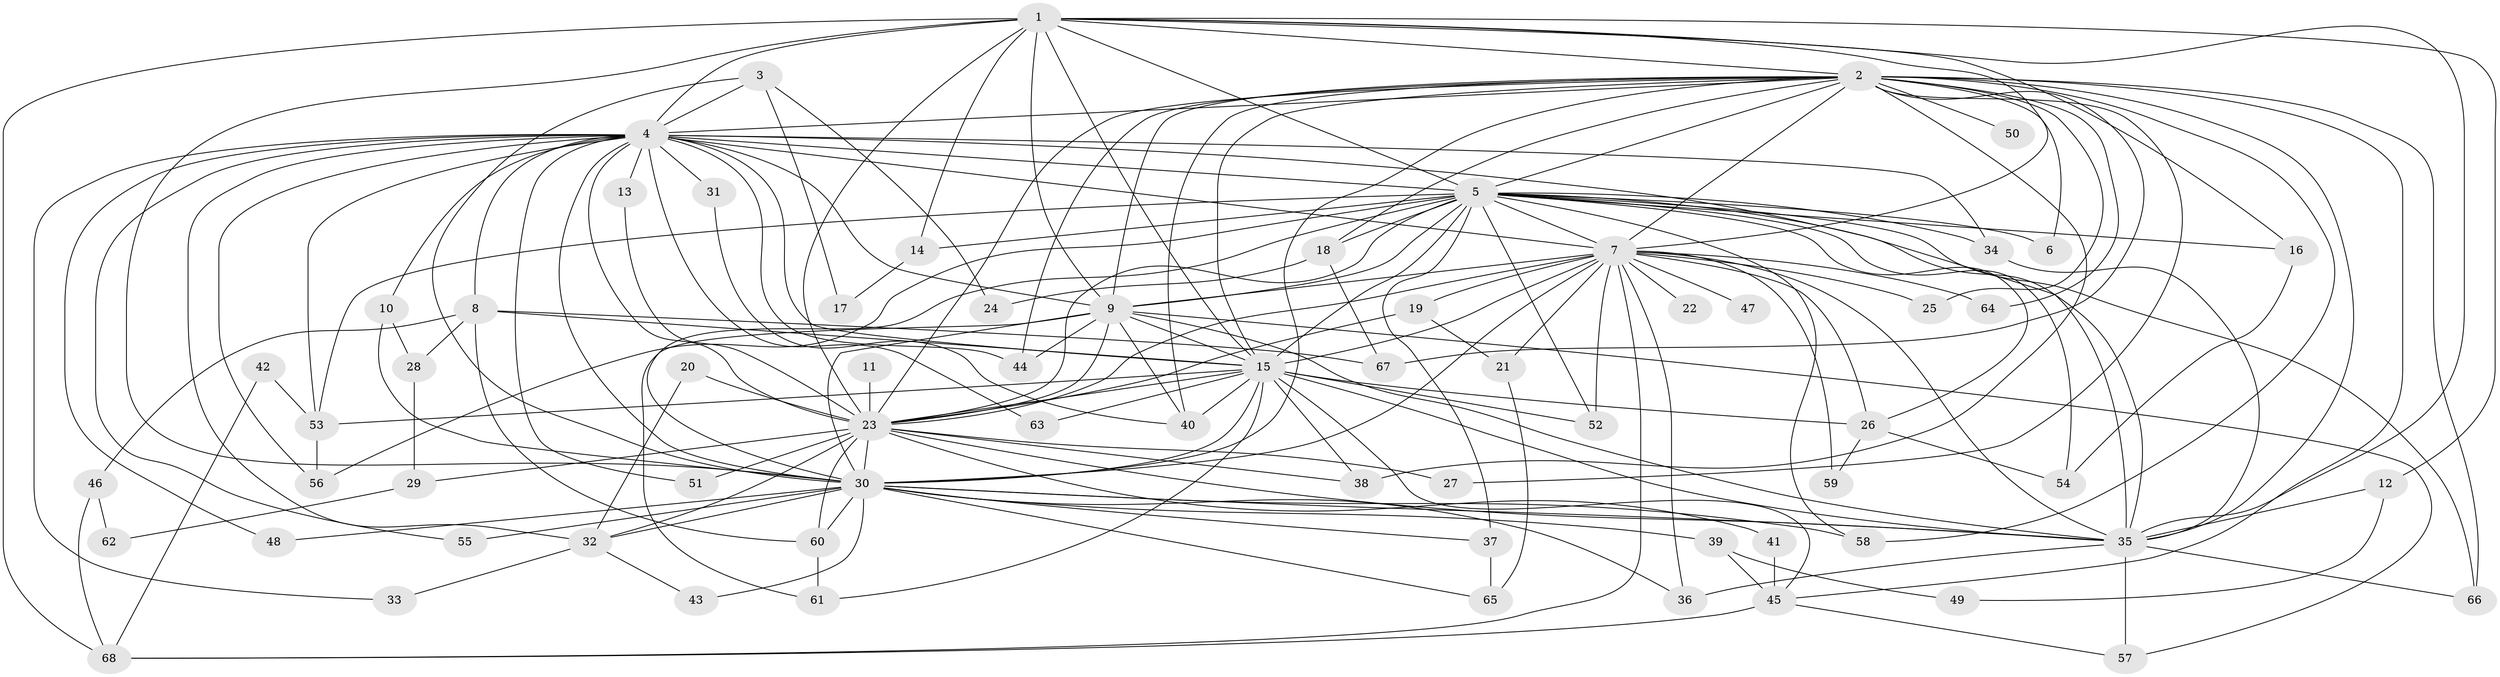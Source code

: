 // original degree distribution, {26: 0.010309278350515464, 23: 0.030927835051546393, 24: 0.010309278350515464, 22: 0.010309278350515464, 16: 0.020618556701030927, 20: 0.010309278350515464, 15: 0.010309278350515464, 4: 0.05154639175257732, 2: 0.5463917525773195, 5: 0.020618556701030927, 3: 0.23711340206185566, 6: 0.030927835051546393, 7: 0.010309278350515464}
// Generated by graph-tools (version 1.1) at 2025/36/03/04/25 23:36:24]
// undirected, 68 vertices, 176 edges
graph export_dot {
  node [color=gray90,style=filled];
  1;
  2;
  3;
  4;
  5;
  6;
  7;
  8;
  9;
  10;
  11;
  12;
  13;
  14;
  15;
  16;
  17;
  18;
  19;
  20;
  21;
  22;
  23;
  24;
  25;
  26;
  27;
  28;
  29;
  30;
  31;
  32;
  33;
  34;
  35;
  36;
  37;
  38;
  39;
  40;
  41;
  42;
  43;
  44;
  45;
  46;
  47;
  48;
  49;
  50;
  51;
  52;
  53;
  54;
  55;
  56;
  57;
  58;
  59;
  60;
  61;
  62;
  63;
  64;
  65;
  66;
  67;
  68;
  1 -- 2 [weight=1.0];
  1 -- 4 [weight=2.0];
  1 -- 5 [weight=1.0];
  1 -- 7 [weight=1.0];
  1 -- 9 [weight=1.0];
  1 -- 12 [weight=1.0];
  1 -- 14 [weight=1.0];
  1 -- 15 [weight=1.0];
  1 -- 16 [weight=1.0];
  1 -- 23 [weight=1.0];
  1 -- 30 [weight=1.0];
  1 -- 35 [weight=2.0];
  1 -- 68 [weight=2.0];
  2 -- 4 [weight=1.0];
  2 -- 5 [weight=1.0];
  2 -- 6 [weight=1.0];
  2 -- 7 [weight=1.0];
  2 -- 9 [weight=1.0];
  2 -- 15 [weight=1.0];
  2 -- 18 [weight=1.0];
  2 -- 23 [weight=1.0];
  2 -- 25 [weight=1.0];
  2 -- 27 [weight=1.0];
  2 -- 30 [weight=1.0];
  2 -- 35 [weight=1.0];
  2 -- 38 [weight=1.0];
  2 -- 40 [weight=1.0];
  2 -- 44 [weight=1.0];
  2 -- 45 [weight=1.0];
  2 -- 50 [weight=1.0];
  2 -- 58 [weight=1.0];
  2 -- 64 [weight=1.0];
  2 -- 66 [weight=1.0];
  2 -- 67 [weight=1.0];
  3 -- 4 [weight=1.0];
  3 -- 17 [weight=1.0];
  3 -- 24 [weight=1.0];
  3 -- 30 [weight=1.0];
  4 -- 5 [weight=1.0];
  4 -- 7 [weight=1.0];
  4 -- 8 [weight=1.0];
  4 -- 9 [weight=1.0];
  4 -- 10 [weight=1.0];
  4 -- 13 [weight=1.0];
  4 -- 15 [weight=1.0];
  4 -- 23 [weight=1.0];
  4 -- 30 [weight=2.0];
  4 -- 31 [weight=1.0];
  4 -- 32 [weight=1.0];
  4 -- 33 [weight=1.0];
  4 -- 34 [weight=1.0];
  4 -- 35 [weight=1.0];
  4 -- 44 [weight=1.0];
  4 -- 48 [weight=1.0];
  4 -- 51 [weight=1.0];
  4 -- 53 [weight=1.0];
  4 -- 55 [weight=1.0];
  4 -- 56 [weight=1.0];
  4 -- 63 [weight=1.0];
  5 -- 6 [weight=1.0];
  5 -- 7 [weight=2.0];
  5 -- 9 [weight=1.0];
  5 -- 14 [weight=1.0];
  5 -- 15 [weight=2.0];
  5 -- 16 [weight=1.0];
  5 -- 18 [weight=1.0];
  5 -- 23 [weight=1.0];
  5 -- 26 [weight=1.0];
  5 -- 30 [weight=1.0];
  5 -- 34 [weight=1.0];
  5 -- 35 [weight=1.0];
  5 -- 37 [weight=1.0];
  5 -- 52 [weight=1.0];
  5 -- 53 [weight=1.0];
  5 -- 54 [weight=1.0];
  5 -- 56 [weight=1.0];
  5 -- 58 [weight=1.0];
  5 -- 66 [weight=1.0];
  7 -- 9 [weight=1.0];
  7 -- 15 [weight=1.0];
  7 -- 19 [weight=1.0];
  7 -- 21 [weight=1.0];
  7 -- 22 [weight=1.0];
  7 -- 23 [weight=1.0];
  7 -- 25 [weight=1.0];
  7 -- 26 [weight=1.0];
  7 -- 30 [weight=1.0];
  7 -- 35 [weight=1.0];
  7 -- 36 [weight=1.0];
  7 -- 47 [weight=1.0];
  7 -- 52 [weight=1.0];
  7 -- 59 [weight=1.0];
  7 -- 64 [weight=1.0];
  7 -- 68 [weight=1.0];
  8 -- 15 [weight=1.0];
  8 -- 28 [weight=1.0];
  8 -- 46 [weight=1.0];
  8 -- 60 [weight=1.0];
  8 -- 67 [weight=1.0];
  9 -- 15 [weight=2.0];
  9 -- 23 [weight=1.0];
  9 -- 30 [weight=1.0];
  9 -- 35 [weight=2.0];
  9 -- 40 [weight=1.0];
  9 -- 44 [weight=1.0];
  9 -- 57 [weight=1.0];
  9 -- 61 [weight=1.0];
  10 -- 28 [weight=1.0];
  10 -- 30 [weight=1.0];
  11 -- 23 [weight=1.0];
  12 -- 35 [weight=1.0];
  12 -- 49 [weight=1.0];
  13 -- 23 [weight=1.0];
  14 -- 17 [weight=1.0];
  15 -- 23 [weight=1.0];
  15 -- 26 [weight=1.0];
  15 -- 30 [weight=1.0];
  15 -- 35 [weight=1.0];
  15 -- 38 [weight=1.0];
  15 -- 40 [weight=1.0];
  15 -- 45 [weight=1.0];
  15 -- 52 [weight=1.0];
  15 -- 53 [weight=1.0];
  15 -- 61 [weight=1.0];
  15 -- 63 [weight=1.0];
  16 -- 54 [weight=1.0];
  18 -- 24 [weight=1.0];
  18 -- 67 [weight=1.0];
  19 -- 21 [weight=1.0];
  19 -- 23 [weight=1.0];
  20 -- 23 [weight=1.0];
  20 -- 32 [weight=1.0];
  21 -- 65 [weight=1.0];
  23 -- 27 [weight=1.0];
  23 -- 29 [weight=1.0];
  23 -- 30 [weight=2.0];
  23 -- 32 [weight=1.0];
  23 -- 35 [weight=1.0];
  23 -- 38 [weight=1.0];
  23 -- 41 [weight=1.0];
  23 -- 51 [weight=1.0];
  23 -- 60 [weight=1.0];
  26 -- 54 [weight=1.0];
  26 -- 59 [weight=1.0];
  28 -- 29 [weight=1.0];
  29 -- 62 [weight=1.0];
  30 -- 32 [weight=1.0];
  30 -- 35 [weight=1.0];
  30 -- 36 [weight=1.0];
  30 -- 37 [weight=1.0];
  30 -- 39 [weight=1.0];
  30 -- 43 [weight=1.0];
  30 -- 48 [weight=1.0];
  30 -- 55 [weight=1.0];
  30 -- 58 [weight=1.0];
  30 -- 60 [weight=1.0];
  30 -- 65 [weight=1.0];
  31 -- 40 [weight=1.0];
  32 -- 33 [weight=1.0];
  32 -- 43 [weight=1.0];
  34 -- 35 [weight=1.0];
  35 -- 36 [weight=1.0];
  35 -- 57 [weight=1.0];
  35 -- 66 [weight=1.0];
  37 -- 65 [weight=1.0];
  39 -- 45 [weight=2.0];
  39 -- 49 [weight=1.0];
  41 -- 45 [weight=1.0];
  42 -- 53 [weight=1.0];
  42 -- 68 [weight=1.0];
  45 -- 57 [weight=1.0];
  45 -- 68 [weight=1.0];
  46 -- 62 [weight=1.0];
  46 -- 68 [weight=1.0];
  53 -- 56 [weight=1.0];
  60 -- 61 [weight=1.0];
}
